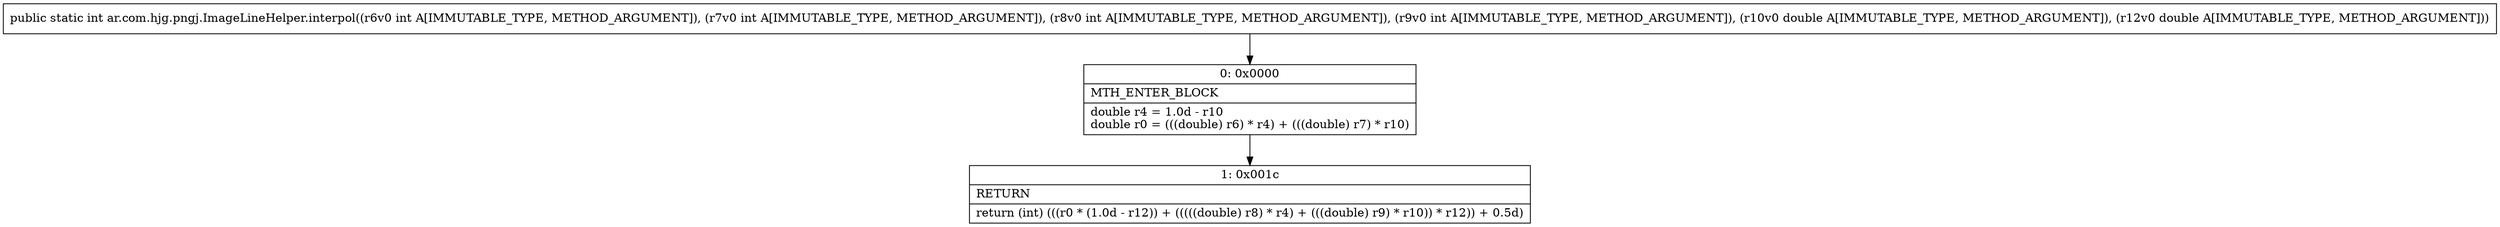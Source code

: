 digraph "CFG forar.com.hjg.pngj.ImageLineHelper.interpol(IIIIDD)I" {
Node_0 [shape=record,label="{0\:\ 0x0000|MTH_ENTER_BLOCK\l|double r4 = 1.0d \- r10\ldouble r0 = (((double) r6) * r4) + (((double) r7) * r10)\l}"];
Node_1 [shape=record,label="{1\:\ 0x001c|RETURN\l|return (int) (((r0 * (1.0d \- r12)) + (((((double) r8) * r4) + (((double) r9) * r10)) * r12)) + 0.5d)\l}"];
MethodNode[shape=record,label="{public static int ar.com.hjg.pngj.ImageLineHelper.interpol((r6v0 int A[IMMUTABLE_TYPE, METHOD_ARGUMENT]), (r7v0 int A[IMMUTABLE_TYPE, METHOD_ARGUMENT]), (r8v0 int A[IMMUTABLE_TYPE, METHOD_ARGUMENT]), (r9v0 int A[IMMUTABLE_TYPE, METHOD_ARGUMENT]), (r10v0 double A[IMMUTABLE_TYPE, METHOD_ARGUMENT]), (r12v0 double A[IMMUTABLE_TYPE, METHOD_ARGUMENT])) }"];
MethodNode -> Node_0;
Node_0 -> Node_1;
}

